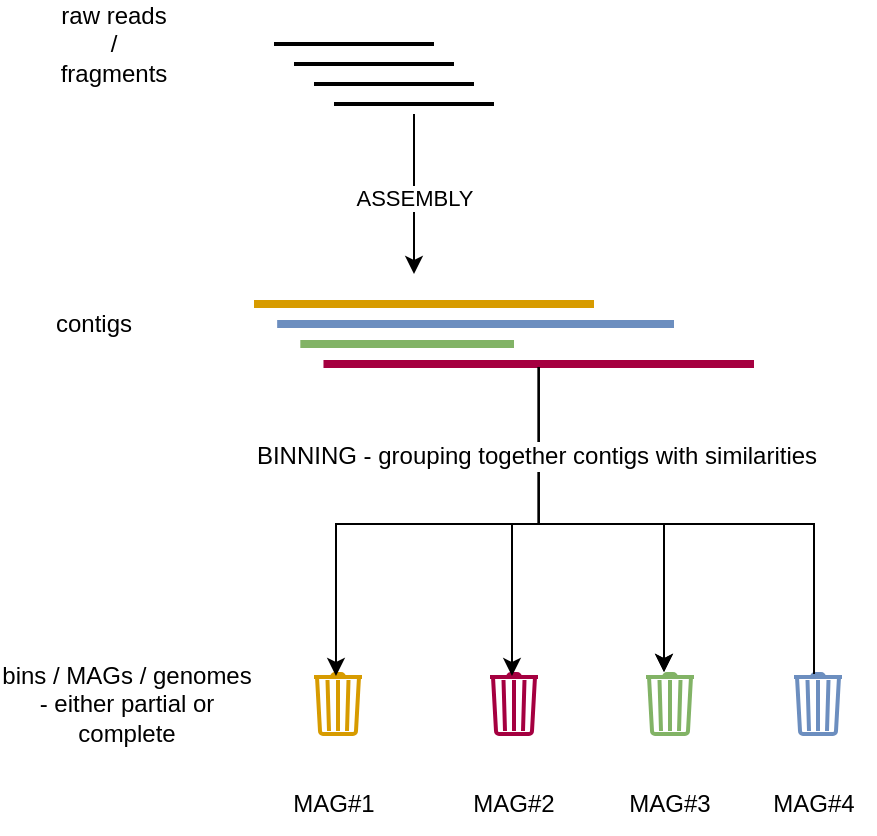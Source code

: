 <mxfile version="26.1.1">
  <diagram name="Page-1" id="C1oW-nlEF33VLxq1Fjtr">
    <mxGraphModel dx="3243" dy="1181" grid="1" gridSize="10" guides="1" tooltips="1" connect="1" arrows="1" fold="1" page="1" pageScale="1" pageWidth="1169" pageHeight="827" math="0" shadow="0">
      <root>
        <mxCell id="0" />
        <mxCell id="1" parent="0" />
        <mxCell id="bZ2qh_dztLTytBPS-_CS-1" value="" style="line;strokeWidth=2;html=1;" vertex="1" parent="1">
          <mxGeometry x="90" y="50" width="80" height="10" as="geometry" />
        </mxCell>
        <mxCell id="bZ2qh_dztLTytBPS-_CS-2" value="" style="line;strokeWidth=2;html=1;" vertex="1" parent="1">
          <mxGeometry x="100" y="60" width="80" height="10" as="geometry" />
        </mxCell>
        <mxCell id="bZ2qh_dztLTytBPS-_CS-3" value="" style="line;strokeWidth=2;html=1;" vertex="1" parent="1">
          <mxGeometry x="110" y="70" width="80" height="10" as="geometry" />
        </mxCell>
        <mxCell id="bZ2qh_dztLTytBPS-_CS-6" style="edgeStyle=orthogonalEdgeStyle;rounded=0;orthogonalLoop=1;jettySize=auto;html=1;" edge="1" parent="1" source="bZ2qh_dztLTytBPS-_CS-4">
          <mxGeometry relative="1" as="geometry">
            <mxPoint x="160" y="170" as="targetPoint" />
          </mxGeometry>
        </mxCell>
        <mxCell id="bZ2qh_dztLTytBPS-_CS-7" value="ASSEMBLY" style="edgeLabel;html=1;align=center;verticalAlign=middle;resizable=0;points=[];" vertex="1" connectable="0" parent="bZ2qh_dztLTytBPS-_CS-6">
          <mxGeometry x="0.056" y="-1" relative="1" as="geometry">
            <mxPoint as="offset" />
          </mxGeometry>
        </mxCell>
        <mxCell id="bZ2qh_dztLTytBPS-_CS-4" value="" style="line;strokeWidth=2;html=1;" vertex="1" parent="1">
          <mxGeometry x="120" y="80" width="80" height="10" as="geometry" />
        </mxCell>
        <mxCell id="bZ2qh_dztLTytBPS-_CS-5" value="&lt;div&gt;raw reads / fragments&lt;/div&gt;" style="text;strokeColor=none;align=center;fillColor=none;html=1;verticalAlign=middle;whiteSpace=wrap;rounded=0;" vertex="1" parent="1">
          <mxGeometry x="-20" y="40" width="60" height="30" as="geometry" />
        </mxCell>
        <mxCell id="bZ2qh_dztLTytBPS-_CS-13" value="&lt;div&gt;contigs&lt;/div&gt;" style="text;strokeColor=none;align=center;fillColor=none;html=1;verticalAlign=middle;whiteSpace=wrap;rounded=0;" vertex="1" parent="1">
          <mxGeometry x="-30" y="180" width="60" height="30" as="geometry" />
        </mxCell>
        <mxCell id="bZ2qh_dztLTytBPS-_CS-8" value="" style="line;strokeWidth=4;html=1;perimeter=backbonePerimeter;points=[];outlineConnect=0;fillColor=#ffe6cc;strokeColor=#d79b00;" vertex="1" parent="1">
          <mxGeometry x="80" y="180" width="170" height="10" as="geometry" />
        </mxCell>
        <mxCell id="bZ2qh_dztLTytBPS-_CS-9" value="" style="line;strokeWidth=4;html=1;perimeter=backbonePerimeter;points=[];outlineConnect=0;fillColor=#dae8fc;strokeColor=#6c8ebf;" vertex="1" parent="1">
          <mxGeometry x="91.58" y="190" width="198.42" height="10" as="geometry" />
        </mxCell>
        <mxCell id="bZ2qh_dztLTytBPS-_CS-10" value="" style="line;strokeWidth=4;html=1;perimeter=backbonePerimeter;points=[];outlineConnect=0;fillColor=#d5e8d4;strokeColor=#82b366;" vertex="1" parent="1">
          <mxGeometry x="103.16" y="200" width="106.84" height="10" as="geometry" />
        </mxCell>
        <mxCell id="bZ2qh_dztLTytBPS-_CS-11" value="" style="line;strokeWidth=4;html=1;perimeter=backbonePerimeter;points=[];outlineConnect=0;fillColor=#d80073;strokeColor=#A50040;fontColor=#ffffff;" vertex="1" parent="1">
          <mxGeometry x="114.74" y="210" width="215.26" height="10" as="geometry" />
        </mxCell>
        <mxCell id="bZ2qh_dztLTytBPS-_CS-16" value="" style="html=1;verticalLabelPosition=bottom;align=center;labelBackgroundColor=#ffffff;verticalAlign=top;strokeWidth=2;strokeColor=light-dark(#d79b00, #32a0ff);shadow=0;dashed=0;shape=mxgraph.ios7.icons.trashcan;" vertex="1" parent="1">
          <mxGeometry x="110" y="370" width="24" height="30" as="geometry" />
        </mxCell>
        <mxCell id="bZ2qh_dztLTytBPS-_CS-19" value="" style="html=1;verticalLabelPosition=bottom;align=center;labelBackgroundColor=#ffffff;verticalAlign=top;strokeWidth=2;strokeColor=light-dark(#a50040, #32a0ff);shadow=0;dashed=0;shape=mxgraph.ios7.icons.trashcan;" vertex="1" parent="1">
          <mxGeometry x="198" y="370" width="24" height="30" as="geometry" />
        </mxCell>
        <mxCell id="bZ2qh_dztLTytBPS-_CS-20" value="" style="html=1;verticalLabelPosition=bottom;align=center;labelBackgroundColor=#ffffff;verticalAlign=top;strokeWidth=2;strokeColor=light-dark(#82b366, #32a0ff);shadow=0;dashed=0;shape=mxgraph.ios7.icons.trashcan;" vertex="1" parent="1">
          <mxGeometry x="276" y="370" width="24" height="30" as="geometry" />
        </mxCell>
        <mxCell id="bZ2qh_dztLTytBPS-_CS-21" value="" style="html=1;verticalLabelPosition=bottom;align=center;labelBackgroundColor=#ffffff;verticalAlign=top;strokeWidth=2;strokeColor=light-dark(#6c8ebf, #32a0ff);shadow=0;dashed=0;shape=mxgraph.ios7.icons.trashcan;" vertex="1" parent="1">
          <mxGeometry x="350" y="370" width="24" height="30" as="geometry" />
        </mxCell>
        <mxCell id="bZ2qh_dztLTytBPS-_CS-23" style="edgeStyle=orthogonalEdgeStyle;rounded=0;orthogonalLoop=1;jettySize=auto;html=1;entryX=0.458;entryY=0.033;entryDx=0;entryDy=0;entryPerimeter=0;" edge="1" parent="1" source="bZ2qh_dztLTytBPS-_CS-11" target="bZ2qh_dztLTytBPS-_CS-16">
          <mxGeometry relative="1" as="geometry">
            <mxPoint x="222" y="339" as="targetPoint" />
            <mxPoint x="290.4" y="290" as="sourcePoint" />
          </mxGeometry>
        </mxCell>
        <mxCell id="bZ2qh_dztLTytBPS-_CS-27" style="edgeStyle=orthogonalEdgeStyle;rounded=0;orthogonalLoop=1;jettySize=auto;html=1;entryX=0.375;entryY=-0.033;entryDx=0;entryDy=0;entryPerimeter=0;" edge="1" parent="1" source="bZ2qh_dztLTytBPS-_CS-11" target="bZ2qh_dztLTytBPS-_CS-20">
          <mxGeometry relative="1" as="geometry">
            <mxPoint x="222" y="339" as="targetPoint" />
            <mxPoint x="290.4" y="290" as="sourcePoint" />
            <Array as="points">
              <mxPoint x="222" y="295" />
              <mxPoint x="285" y="295" />
            </Array>
          </mxGeometry>
        </mxCell>
        <mxCell id="bZ2qh_dztLTytBPS-_CS-25" style="edgeStyle=orthogonalEdgeStyle;rounded=0;orthogonalLoop=1;jettySize=auto;html=1;entryX=0.458;entryY=0.033;entryDx=0;entryDy=0;entryPerimeter=0;" edge="1" parent="1" source="bZ2qh_dztLTytBPS-_CS-11" target="bZ2qh_dztLTytBPS-_CS-19">
          <mxGeometry relative="1" as="geometry">
            <mxPoint x="222" y="339" as="targetPoint" />
            <mxPoint x="290.4" y="290" as="sourcePoint" />
          </mxGeometry>
        </mxCell>
        <mxCell id="bZ2qh_dztLTytBPS-_CS-26" value="&lt;div&gt;&lt;font style=&quot;font-size: 12px;&quot;&gt;BINNING - grouping together contigs with similarities&lt;/font&gt;&lt;/div&gt;" style="edgeLabel;html=1;align=center;verticalAlign=middle;resizable=0;points=[];" vertex="1" connectable="0" parent="bZ2qh_dztLTytBPS-_CS-25">
          <mxGeometry x="-0.678" y="-2" relative="1" as="geometry">
            <mxPoint y="17" as="offset" />
          </mxGeometry>
        </mxCell>
        <mxCell id="bZ2qh_dztLTytBPS-_CS-29" style="edgeStyle=orthogonalEdgeStyle;rounded=0;orthogonalLoop=1;jettySize=auto;html=1;entryX=0.375;entryY=-0.033;entryDx=0;entryDy=0;entryPerimeter=0;exitX=0.417;exitY=0;exitDx=0;exitDy=0;exitPerimeter=0;" edge="1" parent="1" source="bZ2qh_dztLTytBPS-_CS-21" target="bZ2qh_dztLTytBPS-_CS-20">
          <mxGeometry relative="1" as="geometry">
            <mxPoint x="222" y="339" as="targetPoint" />
            <mxPoint x="290.4" y="290" as="sourcePoint" />
            <Array as="points">
              <mxPoint x="360" y="295" />
              <mxPoint x="285" y="295" />
            </Array>
          </mxGeometry>
        </mxCell>
        <mxCell id="bZ2qh_dztLTytBPS-_CS-31" value="MAG#1" style="text;strokeColor=none;align=center;fillColor=none;html=1;verticalAlign=middle;whiteSpace=wrap;rounded=0;" vertex="1" parent="1">
          <mxGeometry x="90" y="420" width="60" height="30" as="geometry" />
        </mxCell>
        <mxCell id="bZ2qh_dztLTytBPS-_CS-32" value="MAG#2" style="text;strokeColor=none;align=center;fillColor=none;html=1;verticalAlign=middle;whiteSpace=wrap;rounded=0;" vertex="1" parent="1">
          <mxGeometry x="180" y="420" width="60" height="30" as="geometry" />
        </mxCell>
        <mxCell id="bZ2qh_dztLTytBPS-_CS-33" value="MAG#3" style="text;strokeColor=none;align=center;fillColor=none;html=1;verticalAlign=middle;whiteSpace=wrap;rounded=0;" vertex="1" parent="1">
          <mxGeometry x="258" y="420" width="60" height="30" as="geometry" />
        </mxCell>
        <mxCell id="bZ2qh_dztLTytBPS-_CS-34" value="MAG#4" style="text;strokeColor=none;align=center;fillColor=none;html=1;verticalAlign=middle;whiteSpace=wrap;rounded=0;" vertex="1" parent="1">
          <mxGeometry x="330" y="420" width="60" height="30" as="geometry" />
        </mxCell>
        <mxCell id="bZ2qh_dztLTytBPS-_CS-35" value="bins / MAGs / genomes - either partial or complete" style="text;strokeColor=none;align=center;fillColor=none;html=1;verticalAlign=middle;whiteSpace=wrap;rounded=0;" vertex="1" parent="1">
          <mxGeometry x="-46.84" y="370" width="126.84" height="30" as="geometry" />
        </mxCell>
      </root>
    </mxGraphModel>
  </diagram>
</mxfile>
